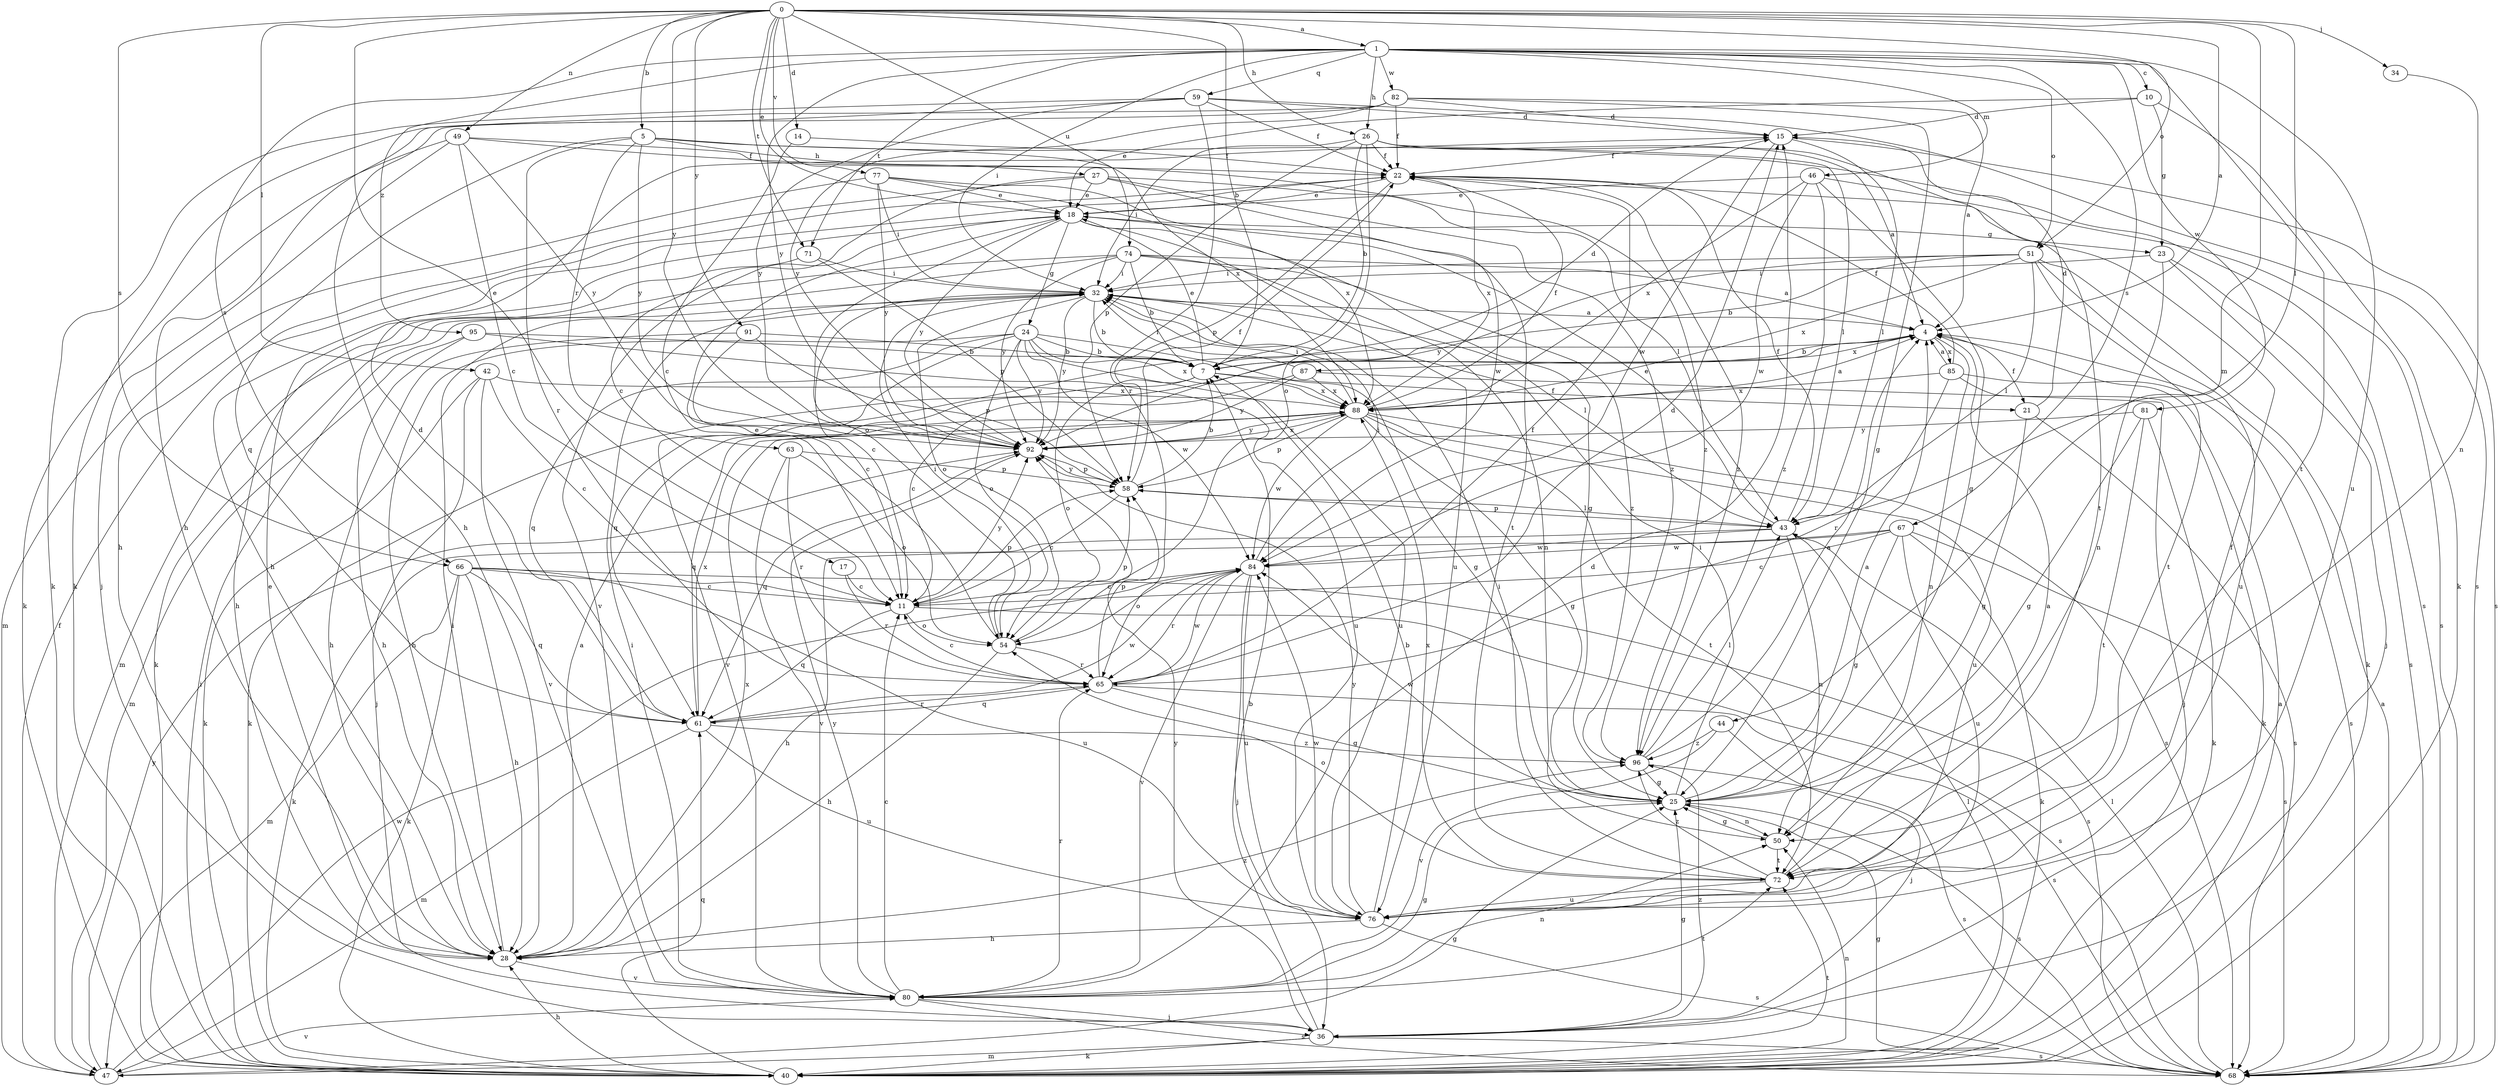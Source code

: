 strict digraph  {
0;
1;
4;
5;
7;
10;
11;
14;
15;
17;
18;
21;
22;
23;
24;
25;
26;
27;
28;
32;
34;
36;
40;
42;
43;
44;
46;
47;
49;
50;
51;
54;
58;
59;
61;
63;
65;
66;
67;
68;
71;
72;
74;
76;
77;
80;
81;
82;
84;
85;
87;
88;
91;
92;
95;
96;
0 -> 1  [label=a];
0 -> 4  [label=a];
0 -> 5  [label=b];
0 -> 7  [label=b];
0 -> 14  [label=d];
0 -> 17  [label=e];
0 -> 18  [label=e];
0 -> 26  [label=h];
0 -> 34  [label=j];
0 -> 42  [label=l];
0 -> 43  [label=l];
0 -> 44  [label=m];
0 -> 49  [label=n];
0 -> 51  [label=o];
0 -> 66  [label=s];
0 -> 71  [label=t];
0 -> 74  [label=u];
0 -> 77  [label=v];
0 -> 91  [label=y];
0 -> 92  [label=y];
1 -> 10  [label=c];
1 -> 26  [label=h];
1 -> 32  [label=i];
1 -> 46  [label=m];
1 -> 51  [label=o];
1 -> 59  [label=q];
1 -> 66  [label=s];
1 -> 67  [label=s];
1 -> 71  [label=t];
1 -> 72  [label=t];
1 -> 76  [label=u];
1 -> 81  [label=w];
1 -> 82  [label=w];
1 -> 92  [label=y];
1 -> 95  [label=z];
4 -> 7  [label=b];
4 -> 21  [label=f];
4 -> 50  [label=n];
4 -> 61  [label=q];
4 -> 85  [label=x];
4 -> 87  [label=x];
5 -> 27  [label=h];
5 -> 28  [label=h];
5 -> 63  [label=r];
5 -> 65  [label=r];
5 -> 68  [label=s];
5 -> 88  [label=x];
5 -> 92  [label=y];
7 -> 15  [label=d];
7 -> 18  [label=e];
7 -> 21  [label=f];
7 -> 40  [label=k];
7 -> 54  [label=o];
7 -> 88  [label=x];
10 -> 15  [label=d];
10 -> 18  [label=e];
10 -> 23  [label=g];
10 -> 40  [label=k];
11 -> 54  [label=o];
11 -> 58  [label=p];
11 -> 61  [label=q];
11 -> 68  [label=s];
11 -> 92  [label=y];
14 -> 11  [label=c];
14 -> 22  [label=f];
15 -> 22  [label=f];
15 -> 43  [label=l];
15 -> 68  [label=s];
15 -> 84  [label=w];
17 -> 11  [label=c];
17 -> 65  [label=r];
18 -> 23  [label=g];
18 -> 24  [label=g];
18 -> 25  [label=g];
18 -> 54  [label=o];
18 -> 76  [label=u];
18 -> 80  [label=v];
18 -> 92  [label=y];
21 -> 15  [label=d];
21 -> 25  [label=g];
21 -> 68  [label=s];
22 -> 18  [label=e];
22 -> 28  [label=h];
22 -> 58  [label=p];
22 -> 88  [label=x];
22 -> 96  [label=z];
23 -> 32  [label=i];
23 -> 36  [label=j];
23 -> 50  [label=n];
23 -> 68  [label=s];
24 -> 7  [label=b];
24 -> 25  [label=g];
24 -> 28  [label=h];
24 -> 54  [label=o];
24 -> 61  [label=q];
24 -> 76  [label=u];
24 -> 80  [label=v];
24 -> 84  [label=w];
24 -> 88  [label=x];
24 -> 92  [label=y];
25 -> 4  [label=a];
25 -> 32  [label=i];
25 -> 50  [label=n];
25 -> 68  [label=s];
25 -> 84  [label=w];
26 -> 4  [label=a];
26 -> 7  [label=b];
26 -> 22  [label=f];
26 -> 32  [label=i];
26 -> 43  [label=l];
26 -> 54  [label=o];
26 -> 58  [label=p];
26 -> 72  [label=t];
27 -> 11  [label=c];
27 -> 18  [label=e];
27 -> 43  [label=l];
27 -> 61  [label=q];
27 -> 84  [label=w];
27 -> 96  [label=z];
28 -> 4  [label=a];
28 -> 18  [label=e];
28 -> 32  [label=i];
28 -> 80  [label=v];
28 -> 88  [label=x];
28 -> 96  [label=z];
32 -> 4  [label=a];
32 -> 7  [label=b];
32 -> 11  [label=c];
32 -> 43  [label=l];
32 -> 54  [label=o];
32 -> 92  [label=y];
34 -> 50  [label=n];
36 -> 7  [label=b];
36 -> 25  [label=g];
36 -> 40  [label=k];
36 -> 47  [label=m];
36 -> 68  [label=s];
36 -> 92  [label=y];
36 -> 96  [label=z];
40 -> 4  [label=a];
40 -> 25  [label=g];
40 -> 28  [label=h];
40 -> 32  [label=i];
40 -> 43  [label=l];
40 -> 50  [label=n];
40 -> 61  [label=q];
40 -> 72  [label=t];
42 -> 11  [label=c];
42 -> 36  [label=j];
42 -> 40  [label=k];
42 -> 80  [label=v];
42 -> 88  [label=x];
43 -> 18  [label=e];
43 -> 22  [label=f];
43 -> 40  [label=k];
43 -> 50  [label=n];
43 -> 58  [label=p];
43 -> 84  [label=w];
44 -> 36  [label=j];
44 -> 80  [label=v];
44 -> 96  [label=z];
46 -> 18  [label=e];
46 -> 25  [label=g];
46 -> 68  [label=s];
46 -> 84  [label=w];
46 -> 88  [label=x];
46 -> 96  [label=z];
47 -> 22  [label=f];
47 -> 25  [label=g];
47 -> 80  [label=v];
47 -> 84  [label=w];
47 -> 92  [label=y];
49 -> 11  [label=c];
49 -> 22  [label=f];
49 -> 36  [label=j];
49 -> 40  [label=k];
49 -> 92  [label=y];
49 -> 96  [label=z];
50 -> 25  [label=g];
50 -> 72  [label=t];
51 -> 7  [label=b];
51 -> 32  [label=i];
51 -> 40  [label=k];
51 -> 43  [label=l];
51 -> 72  [label=t];
51 -> 76  [label=u];
51 -> 88  [label=x];
51 -> 92  [label=y];
54 -> 18  [label=e];
54 -> 28  [label=h];
54 -> 32  [label=i];
54 -> 58  [label=p];
54 -> 65  [label=r];
58 -> 7  [label=b];
58 -> 11  [label=c];
58 -> 22  [label=f];
58 -> 43  [label=l];
58 -> 92  [label=y];
59 -> 15  [label=d];
59 -> 22  [label=f];
59 -> 28  [label=h];
59 -> 40  [label=k];
59 -> 65  [label=r];
59 -> 68  [label=s];
59 -> 92  [label=y];
61 -> 15  [label=d];
61 -> 47  [label=m];
61 -> 65  [label=r];
61 -> 76  [label=u];
61 -> 84  [label=w];
61 -> 88  [label=x];
61 -> 96  [label=z];
63 -> 54  [label=o];
63 -> 58  [label=p];
63 -> 65  [label=r];
63 -> 80  [label=v];
65 -> 11  [label=c];
65 -> 15  [label=d];
65 -> 22  [label=f];
65 -> 25  [label=g];
65 -> 58  [label=p];
65 -> 61  [label=q];
65 -> 68  [label=s];
65 -> 84  [label=w];
66 -> 11  [label=c];
66 -> 28  [label=h];
66 -> 40  [label=k];
66 -> 47  [label=m];
66 -> 61  [label=q];
66 -> 68  [label=s];
66 -> 76  [label=u];
67 -> 11  [label=c];
67 -> 25  [label=g];
67 -> 28  [label=h];
67 -> 40  [label=k];
67 -> 68  [label=s];
67 -> 76  [label=u];
67 -> 84  [label=w];
68 -> 4  [label=a];
68 -> 43  [label=l];
71 -> 28  [label=h];
71 -> 32  [label=i];
71 -> 58  [label=p];
72 -> 4  [label=a];
72 -> 32  [label=i];
72 -> 54  [label=o];
72 -> 76  [label=u];
72 -> 88  [label=x];
72 -> 96  [label=z];
74 -> 4  [label=a];
74 -> 7  [label=b];
74 -> 32  [label=i];
74 -> 40  [label=k];
74 -> 47  [label=m];
74 -> 50  [label=n];
74 -> 92  [label=y];
74 -> 96  [label=z];
76 -> 7  [label=b];
76 -> 22  [label=f];
76 -> 28  [label=h];
76 -> 68  [label=s];
76 -> 84  [label=w];
76 -> 92  [label=y];
77 -> 18  [label=e];
77 -> 32  [label=i];
77 -> 47  [label=m];
77 -> 72  [label=t];
77 -> 88  [label=x];
77 -> 92  [label=y];
80 -> 11  [label=c];
80 -> 15  [label=d];
80 -> 25  [label=g];
80 -> 32  [label=i];
80 -> 36  [label=j];
80 -> 50  [label=n];
80 -> 65  [label=r];
80 -> 68  [label=s];
80 -> 72  [label=t];
80 -> 92  [label=y];
81 -> 25  [label=g];
81 -> 40  [label=k];
81 -> 72  [label=t];
81 -> 92  [label=y];
82 -> 4  [label=a];
82 -> 15  [label=d];
82 -> 22  [label=f];
82 -> 25  [label=g];
82 -> 28  [label=h];
82 -> 40  [label=k];
82 -> 92  [label=y];
84 -> 11  [label=c];
84 -> 32  [label=i];
84 -> 36  [label=j];
84 -> 54  [label=o];
84 -> 65  [label=r];
84 -> 76  [label=u];
84 -> 80  [label=v];
85 -> 4  [label=a];
85 -> 22  [label=f];
85 -> 40  [label=k];
85 -> 65  [label=r];
85 -> 68  [label=s];
85 -> 88  [label=x];
87 -> 11  [label=c];
87 -> 32  [label=i];
87 -> 36  [label=j];
87 -> 88  [label=x];
87 -> 92  [label=y];
88 -> 4  [label=a];
88 -> 22  [label=f];
88 -> 25  [label=g];
88 -> 32  [label=i];
88 -> 58  [label=p];
88 -> 61  [label=q];
88 -> 68  [label=s];
88 -> 72  [label=t];
88 -> 76  [label=u];
88 -> 84  [label=w];
88 -> 92  [label=y];
91 -> 7  [label=b];
91 -> 11  [label=c];
91 -> 28  [label=h];
91 -> 58  [label=p];
92 -> 58  [label=p];
92 -> 61  [label=q];
92 -> 88  [label=x];
95 -> 7  [label=b];
95 -> 28  [label=h];
95 -> 47  [label=m];
95 -> 76  [label=u];
96 -> 4  [label=a];
96 -> 25  [label=g];
96 -> 43  [label=l];
96 -> 68  [label=s];
}
